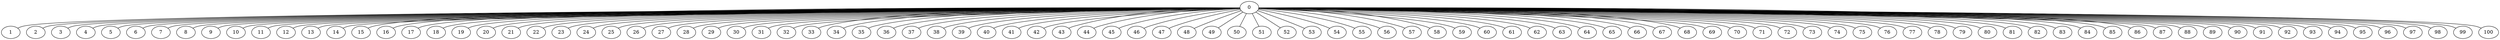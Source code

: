 graph g {0;1;2;3;4;5;6;7;8;9;10;11;12;13;14;15;16;17;18;19;20;21;22;23;24;25;26;27;28;29;30;31;32;33;34;35;36;37;38;39;40;41;42;43;44;45;46;47;48;49;50;51;52;53;54;55;56;57;58;59;60;61;62;63;64;65;66;67;68;69;70;71;72;73;74;75;76;77;78;79;80;81;82;83;84;85;86;87;88;89;90;91;92;93;94;95;96;97;98;99;100;0 -- 1;0 -- 2;0 -- 3;0 -- 4;0 -- 5;0 -- 6;0 -- 7;0 -- 8;0 -- 9;0 -- 10;0 -- 11;0 -- 12;0 -- 13;0 -- 14;0 -- 15;0 -- 16;0 -- 17;0 -- 18;0 -- 19;0 -- 20;0 -- 21;0 -- 22;0 -- 23;0 -- 24;0 -- 25;0 -- 26;0 -- 27;0 -- 28;0 -- 29;0 -- 30;0 -- 31;0 -- 32;0 -- 33;0 -- 34;0 -- 35;0 -- 36;0 -- 37;0 -- 38;0 -- 39;0 -- 40;0 -- 41;0 -- 42;0 -- 43;0 -- 44;0 -- 45;0 -- 46;0 -- 47;0 -- 48;0 -- 49;0 -- 50;0 -- 51;0 -- 52;0 -- 53;0 -- 54;0 -- 55;0 -- 56;0 -- 57;0 -- 58;0 -- 59;0 -- 60;0 -- 61;0 -- 62;0 -- 63;0 -- 64;0 -- 65;0 -- 66;0 -- 67;0 -- 68;0 -- 69;0 -- 70;0 -- 71;0 -- 72;0 -- 73;0 -- 74;0 -- 75;0 -- 76;0 -- 77;0 -- 78;0 -- 79;0 -- 80;0 -- 81;0 -- 82;0 -- 83;0 -- 84;0 -- 85;0 -- 86;0 -- 87;0 -- 88;0 -- 89;0 -- 90;0 -- 91;0 -- 92;0 -- 93;0 -- 94;0 -- 95;0 -- 96;0 -- 97;0 -- 98;0 -- 99;0 -- 100;}